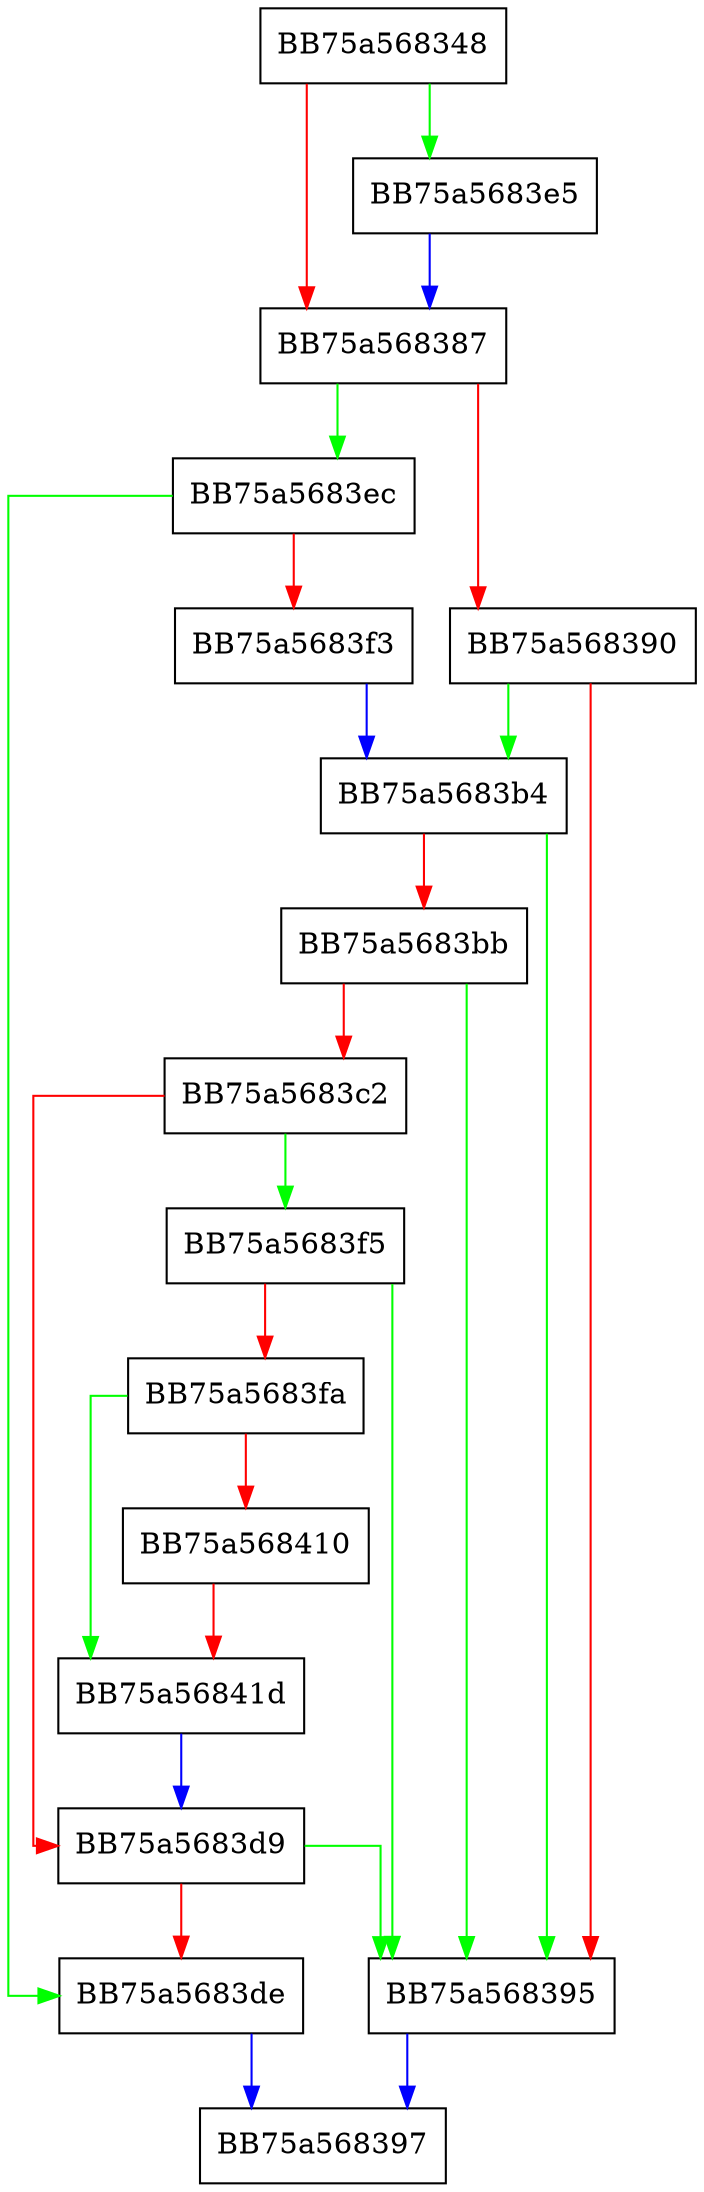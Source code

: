 digraph IsNetworkFile {
  node [shape="box"];
  graph [splines=ortho];
  BB75a568348 -> BB75a5683e5 [color="green"];
  BB75a568348 -> BB75a568387 [color="red"];
  BB75a568387 -> BB75a5683ec [color="green"];
  BB75a568387 -> BB75a568390 [color="red"];
  BB75a568390 -> BB75a5683b4 [color="green"];
  BB75a568390 -> BB75a568395 [color="red"];
  BB75a568395 -> BB75a568397 [color="blue"];
  BB75a5683b4 -> BB75a568395 [color="green"];
  BB75a5683b4 -> BB75a5683bb [color="red"];
  BB75a5683bb -> BB75a568395 [color="green"];
  BB75a5683bb -> BB75a5683c2 [color="red"];
  BB75a5683c2 -> BB75a5683f5 [color="green"];
  BB75a5683c2 -> BB75a5683d9 [color="red"];
  BB75a5683d9 -> BB75a568395 [color="green"];
  BB75a5683d9 -> BB75a5683de [color="red"];
  BB75a5683de -> BB75a568397 [color="blue"];
  BB75a5683e5 -> BB75a568387 [color="blue"];
  BB75a5683ec -> BB75a5683de [color="green"];
  BB75a5683ec -> BB75a5683f3 [color="red"];
  BB75a5683f3 -> BB75a5683b4 [color="blue"];
  BB75a5683f5 -> BB75a568395 [color="green"];
  BB75a5683f5 -> BB75a5683fa [color="red"];
  BB75a5683fa -> BB75a56841d [color="green"];
  BB75a5683fa -> BB75a568410 [color="red"];
  BB75a568410 -> BB75a56841d [color="red"];
  BB75a56841d -> BB75a5683d9 [color="blue"];
}